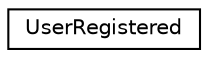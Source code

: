 digraph "Graphical Class Hierarchy"
{
  edge [fontname="Helvetica",fontsize="10",labelfontname="Helvetica",labelfontsize="10"];
  node [fontname="Helvetica",fontsize="10",shape=record];
  rankdir="LR";
  Node0 [label="UserRegistered",height=0.2,width=0.4,color="black", fillcolor="white", style="filled",URL="$class_app_1_1_user_1_1_events_1_1_user_registered.html"];
}
